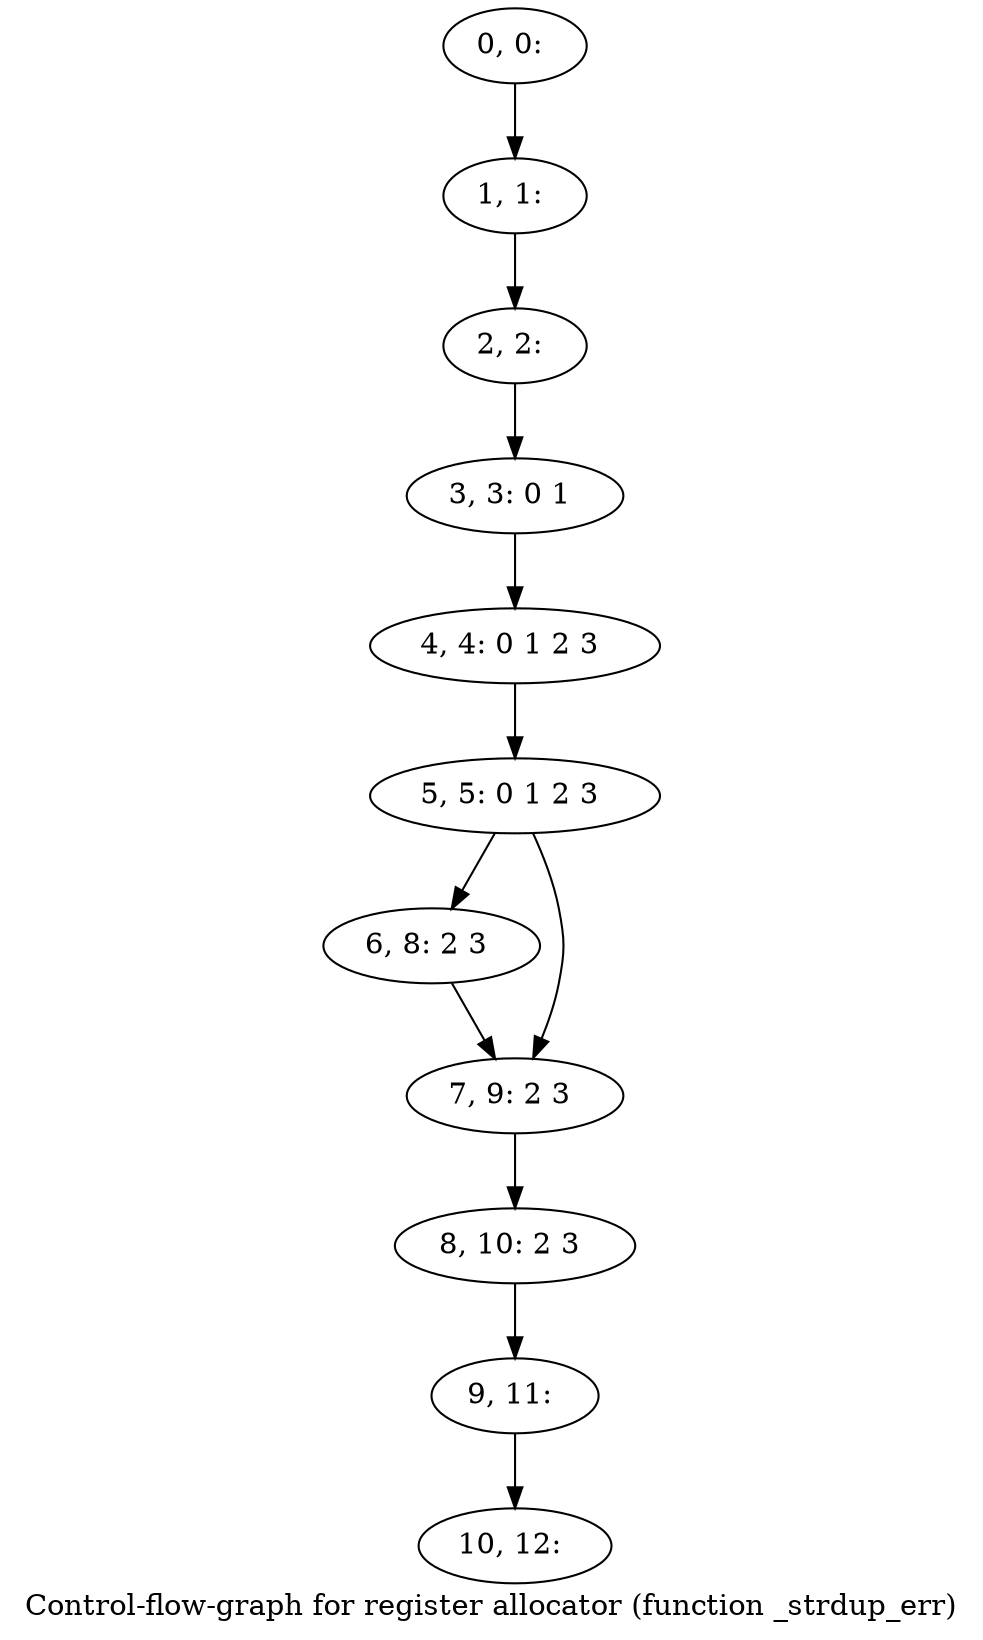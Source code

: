 digraph G {
graph [label="Control-flow-graph for register allocator (function _strdup_err)"]
0[label="0, 0: "];
1[label="1, 1: "];
2[label="2, 2: "];
3[label="3, 3: 0 1 "];
4[label="4, 4: 0 1 2 3 "];
5[label="5, 5: 0 1 2 3 "];
6[label="6, 8: 2 3 "];
7[label="7, 9: 2 3 "];
8[label="8, 10: 2 3 "];
9[label="9, 11: "];
10[label="10, 12: "];
0->1 ;
1->2 ;
2->3 ;
3->4 ;
4->5 ;
5->6 ;
5->7 ;
6->7 ;
7->8 ;
8->9 ;
9->10 ;
}

